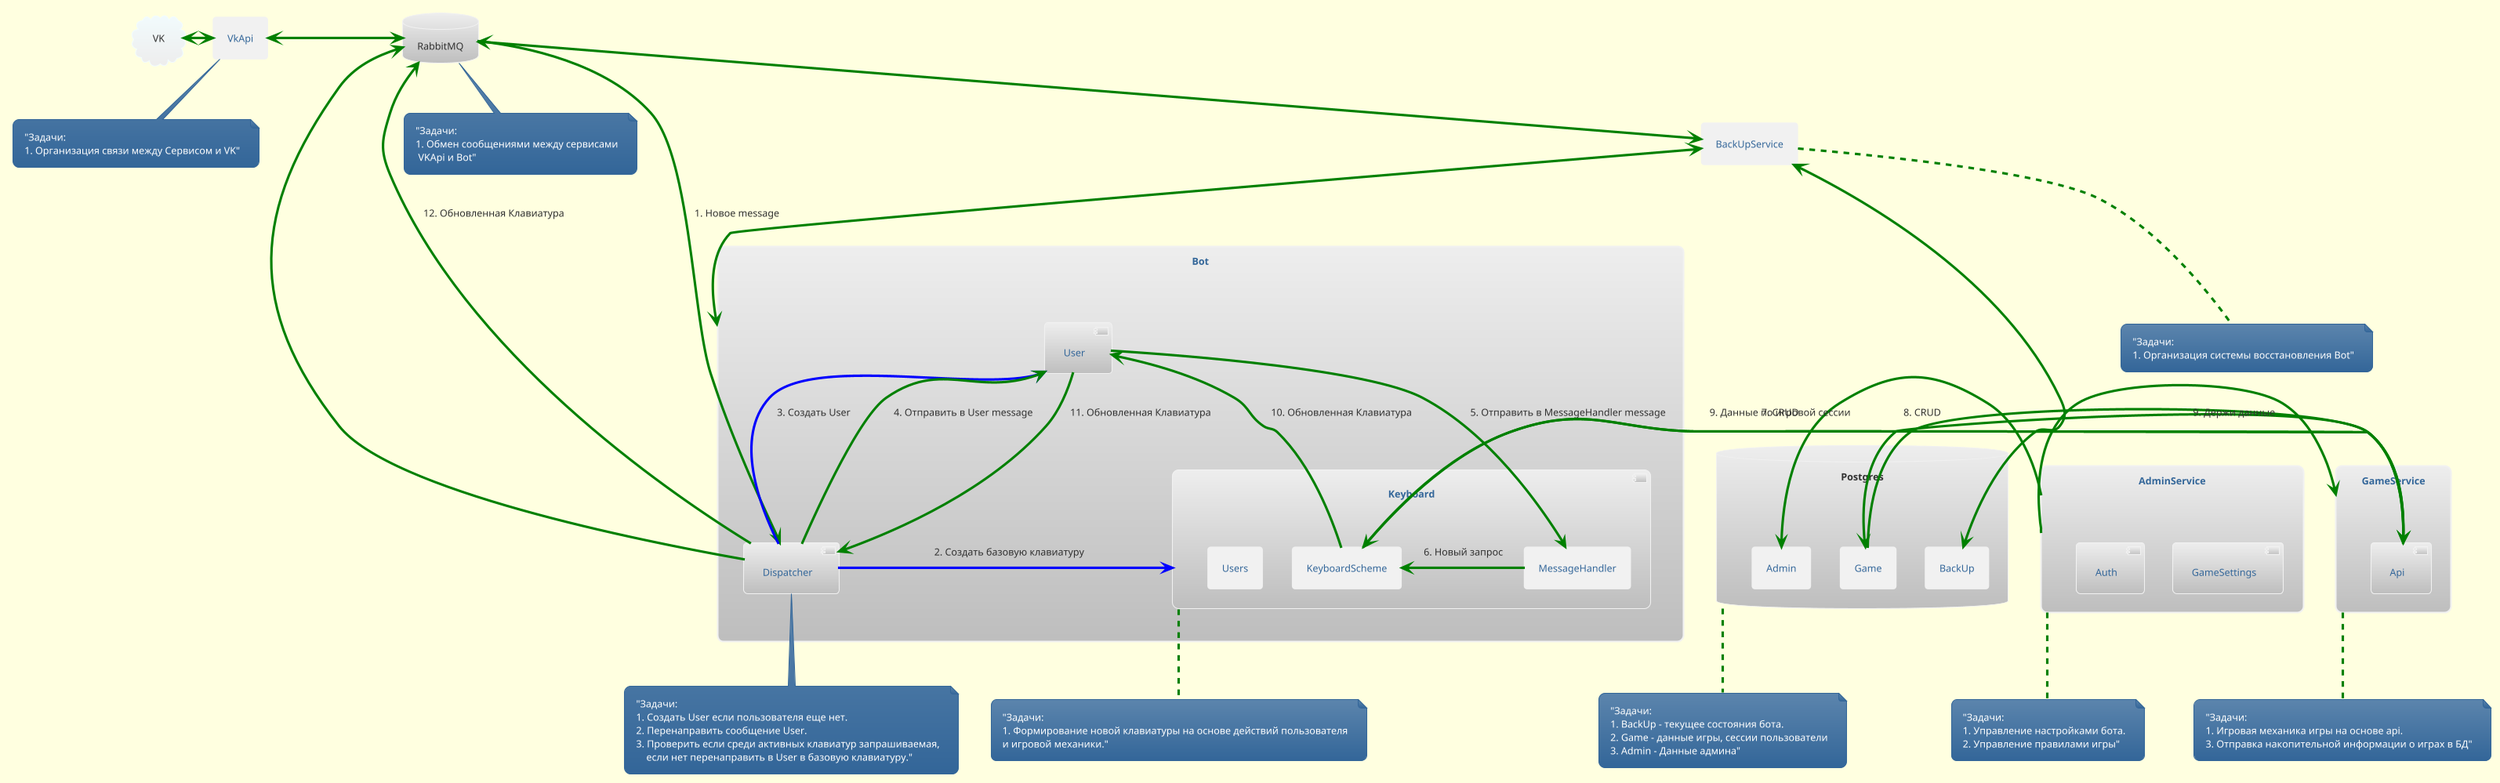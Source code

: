 @startuml
!theme silver

skinparam actorStyle awesome
skinparam ArrowColor green
skinparam backgroundColor LightYellow

cloud VK
rectangle VkApi
rectangle "Bot" {
    component Dispatcher
    component Keyboard {
    rectangle MessageHandler
    rectangle KeyboardScheme
    rectangle Users
    }
    component User
}

rectangle "GameService" {
    component Api
}

database RabbitMQ
rectangle BackUpService {

}
database "Postgres" {
   rectangle Admin
   rectangle Game
   rectangle BackUp
}
rectangle AdminService {
    component GameSettings
    component Auth
}


AdminService -> Admin
AdminService -> GameService
VK <-> VkApi
VkApi <-> RabbitMQ
RabbitMQ --> Dispatcher : 1. Новое message
RabbitMQ <--- Dispatcher
RabbitMQ <--> BackUpService
BackUpService <--> Bot
BackUpService <--> BackUp
Dispatcher --> Keyboard #blue : 2. Создать базовую клавиатуру
Dispatcher --> User #blue : 3. Создать User
Dispatcher --> User : 4. Отправить в User message
User --> MessageHandler : 5. Отправить в MessageHandler message
MessageHandler -> KeyboardScheme : 6. Новый запрос
KeyboardScheme -> Api : 7. CRUD
Api -right-> Game : 8. CRUD
Game -> Api : 9. Держи данные
Api -> KeyboardScheme : 9. Данные по игровой сессии
KeyboardScheme -> User : 10. Обновленная Клавиатура
User -> Dispatcher: 11. Обновленная Клавиатура
Dispatcher -up-> RabbitMQ : 12. Обновленная Клавиатура
note bottom of BackUpService : "Задачи:\n1. Организация системы восстановления Bot"
note bottom of Dispatcher : "Задачи:\n1. Создать User если пользователя еще нет.\n2. Перенаправить сообщение User.\n3. Проверить если среди активных клавиатур запрашиваемая,\n    если нет перенаправить в User в базовую клавиатуру."
note bottom of Keyboard : "Задачи:\n1. Формирование новой клавиатуры на основе действий пользователя\nи игровой механики."
note bottom of AdminService : "Задачи:\n1. Управление настройками бота.\n2. Управление правилами игры"
note bottom of Postgres : "Задачи:\n1. BackUp - текущее состояния бота.\n2. Game - данные игры, сессии пользователи\n3. Admin - Данные админа"
note bottom of GameService : "Задачи:\n1. Игровая механика игры на основе api.\n3. Отправка накопительной информации о играх в БД"
note bottom of RabbitMQ : "Задачи:\n1. Обмен сообщениями между сервисами\n VKApi и Bot"
note bottom of VkApi : "Задачи:\n1. Организация связи между Сервисом и VK"
@enduml